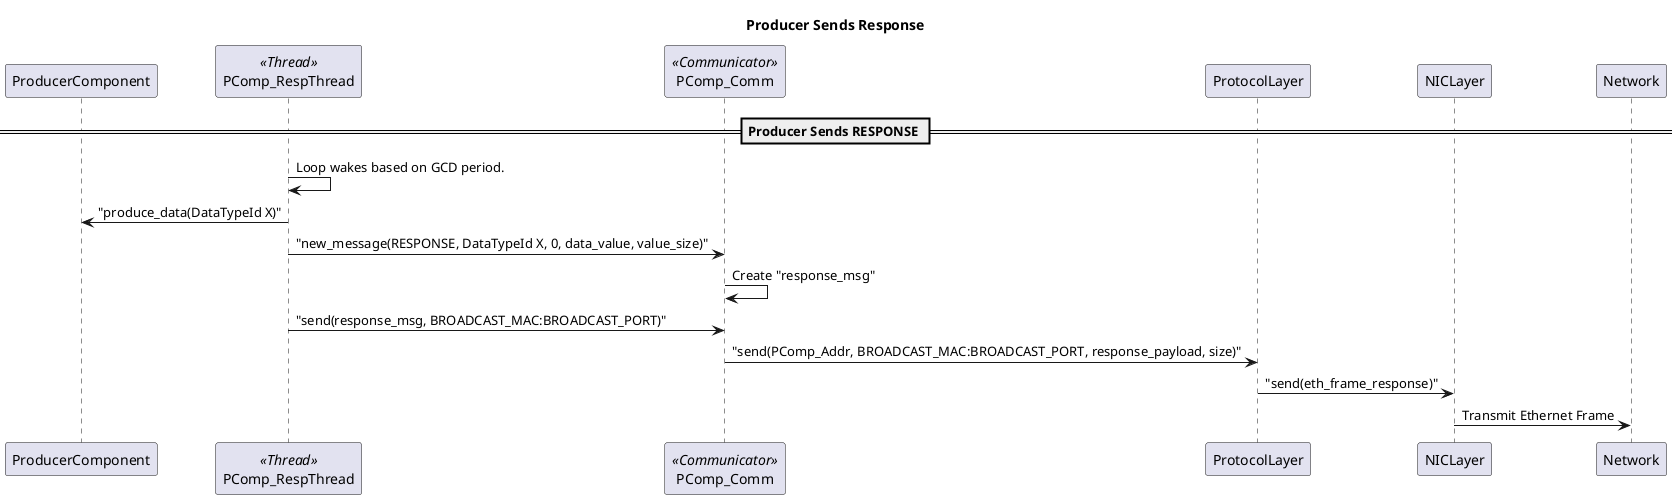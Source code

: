 @startuml Producer Response Flow

title Producer Sends Response

participant ProducerComponent as PComp
participant PComp_RespThread as PRespT <<Thread>>
participant PComp_Comm as PComm <<Communicator>>
participant ProtocolLayer as Proto
participant NICLayer as NIC
participant Network

== Producer Sends RESPONSE ==

PRespT -> PRespT : Loop wakes based on GCD period.
PRespT -> PComp : "produce_data(DataTypeId X)"
PRespT -> PComm : "new_message(RESPONSE, DataTypeId X, 0, data_value, value_size)"
PComm -> PComm : Create "response_msg"
PRespT -> PComm : "send(response_msg, BROADCAST_MAC:BROADCAST_PORT)"
PComm -> Proto : "send(PComp_Addr, BROADCAST_MAC:BROADCAST_PORT, response_payload, size)"
Proto -> NIC : "send(eth_frame_response)"
NIC -> Network : Transmit Ethernet Frame

@enduml 